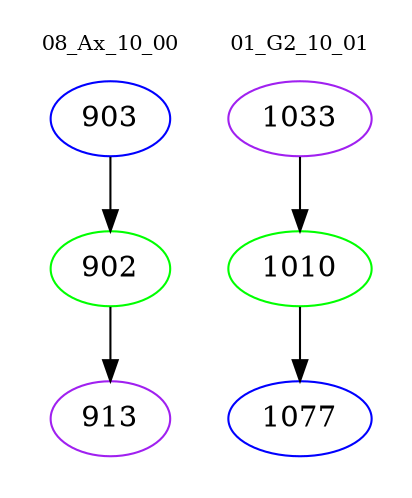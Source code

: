 digraph{
subgraph cluster_0 {
color = white
label = "08_Ax_10_00";
fontsize=10;
T0_903 [label="903", color="blue"]
T0_903 -> T0_902 [color="black"]
T0_902 [label="902", color="green"]
T0_902 -> T0_913 [color="black"]
T0_913 [label="913", color="purple"]
}
subgraph cluster_1 {
color = white
label = "01_G2_10_01";
fontsize=10;
T1_1033 [label="1033", color="purple"]
T1_1033 -> T1_1010 [color="black"]
T1_1010 [label="1010", color="green"]
T1_1010 -> T1_1077 [color="black"]
T1_1077 [label="1077", color="blue"]
}
}
